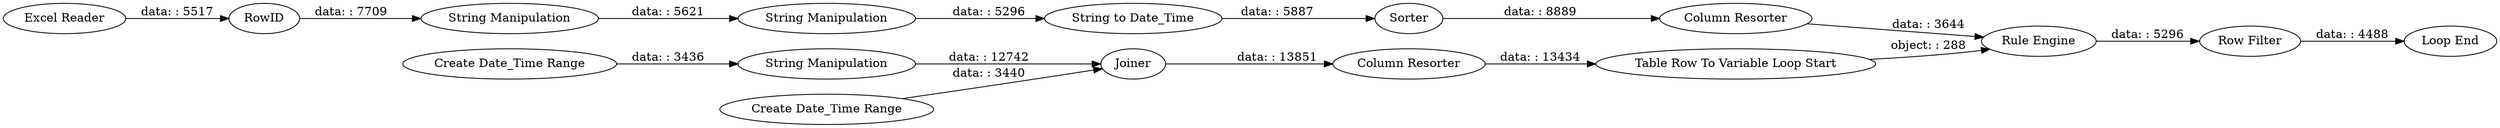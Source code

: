 digraph {
	"1594262930491039736_12" [label="Table Row To Variable Loop Start"]
	"1594262930491039736_11" [label=Sorter]
	"1594262930491039736_4" [label="String Manipulation"]
	"1594262930491039736_1" [label="Excel Reader"]
	"1594262930491039736_64" [label="String Manipulation"]
	"1594262930491039736_65" [label="Column Resorter"]
	"1594262930491039736_16" [label="Column Resorter"]
	"1594262930491039736_20" [label="Row Filter"]
	"1594262930491039736_3" [label="String to Date_Time"]
	"1594262930491039736_15" [label="String Manipulation"]
	"1594262930491039736_14" [label=RowID]
	"1594262930491039736_63" [label=Joiner]
	"1594262930491039736_62" [label="Create Date_Time Range"]
	"1594262930491039736_5" [label="Rule Engine"]
	"1594262930491039736_13" [label="Loop End"]
	"1594262930491039736_61" [label="Create Date_Time Range"]
	"1594262930491039736_65" -> "1594262930491039736_12" [label="data: : 13434"]
	"1594262930491039736_16" -> "1594262930491039736_5" [label="data: : 3644"]
	"1594262930491039736_5" -> "1594262930491039736_20" [label="data: : 5296"]
	"1594262930491039736_63" -> "1594262930491039736_65" [label="data: : 13851"]
	"1594262930491039736_62" -> "1594262930491039736_64" [label="data: : 3436"]
	"1594262930491039736_15" -> "1594262930491039736_4" [label="data: : 5621"]
	"1594262930491039736_14" -> "1594262930491039736_15" [label="data: : 7709"]
	"1594262930491039736_61" -> "1594262930491039736_63" [label="data: : 3440"]
	"1594262930491039736_1" -> "1594262930491039736_14" [label="data: : 5517"]
	"1594262930491039736_12" -> "1594262930491039736_5" [label="object: : 288"]
	"1594262930491039736_3" -> "1594262930491039736_11" [label="data: : 5887"]
	"1594262930491039736_4" -> "1594262930491039736_3" [label="data: : 5296"]
	"1594262930491039736_64" -> "1594262930491039736_63" [label="data: : 12742"]
	"1594262930491039736_20" -> "1594262930491039736_13" [label="data: : 4488"]
	"1594262930491039736_11" -> "1594262930491039736_16" [label="data: : 8889"]
	rankdir=LR
}
